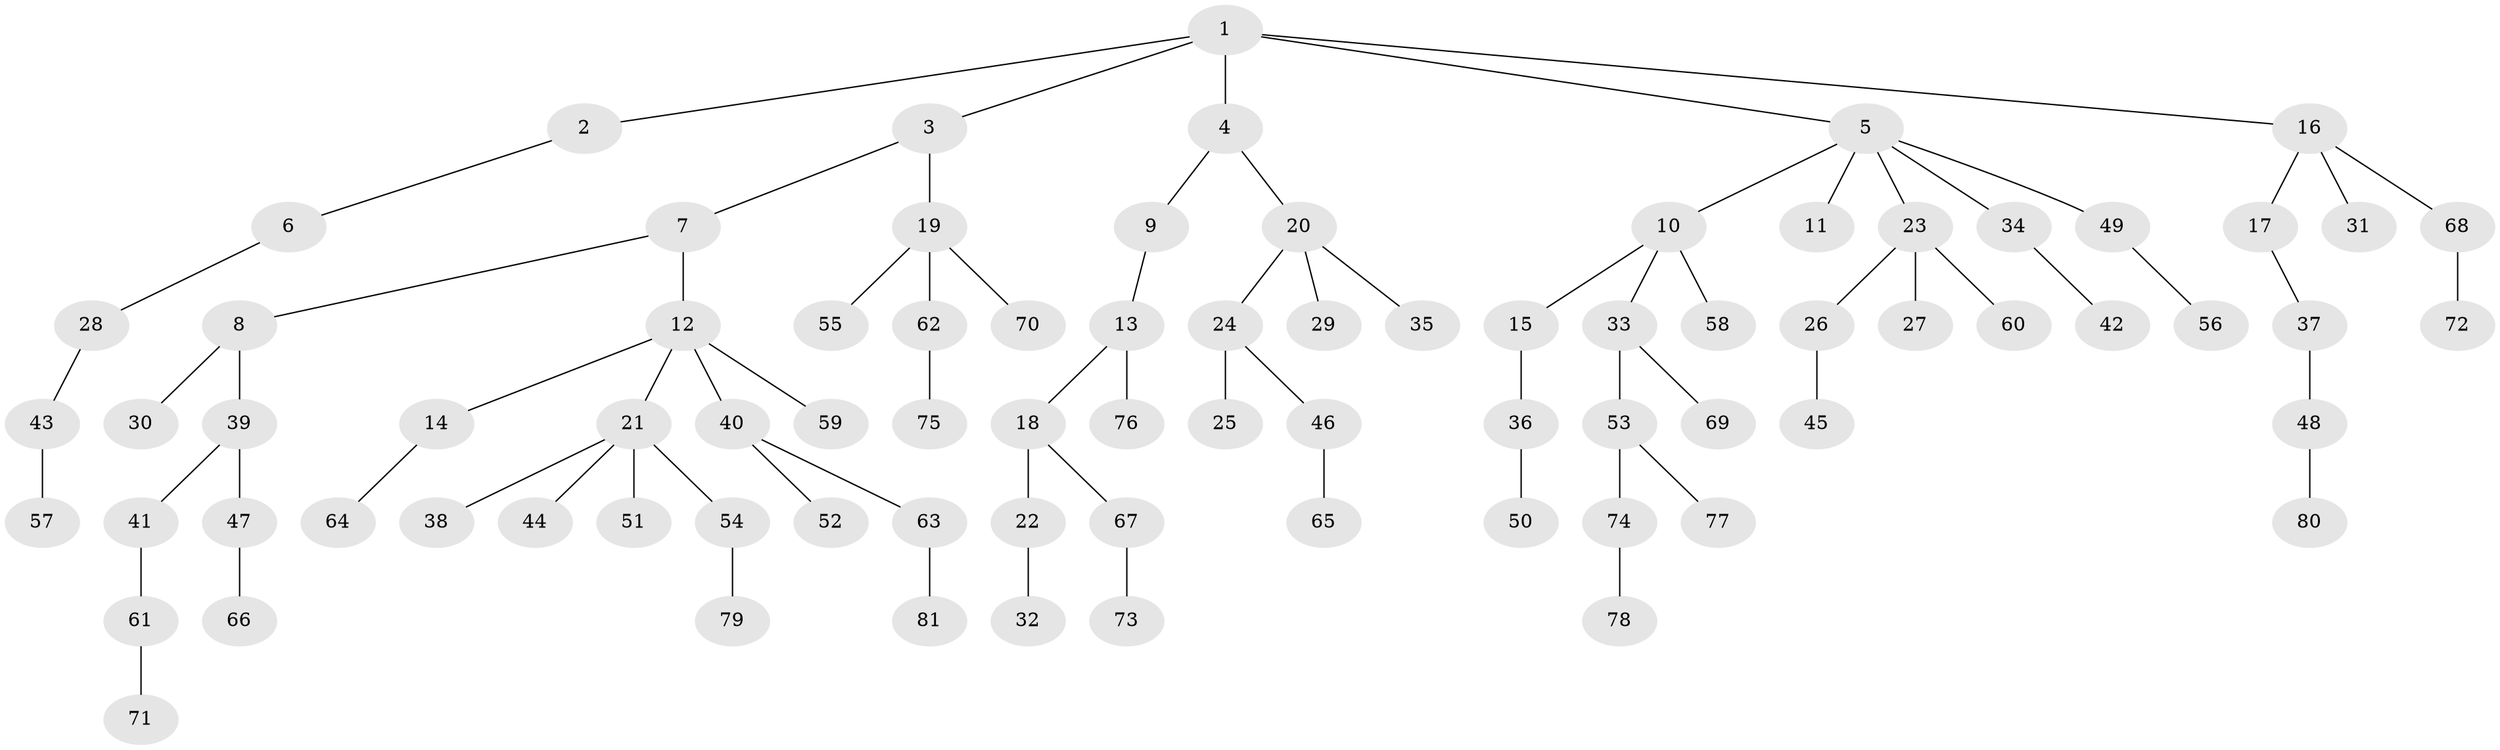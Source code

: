 // coarse degree distribution, {5: 0.0625, 3: 0.08333333333333333, 2: 0.125, 6: 0.020833333333333332, 4: 0.10416666666666667, 1: 0.6041666666666666}
// Generated by graph-tools (version 1.1) at 2025/24/03/03/25 07:24:06]
// undirected, 81 vertices, 80 edges
graph export_dot {
graph [start="1"]
  node [color=gray90,style=filled];
  1;
  2;
  3;
  4;
  5;
  6;
  7;
  8;
  9;
  10;
  11;
  12;
  13;
  14;
  15;
  16;
  17;
  18;
  19;
  20;
  21;
  22;
  23;
  24;
  25;
  26;
  27;
  28;
  29;
  30;
  31;
  32;
  33;
  34;
  35;
  36;
  37;
  38;
  39;
  40;
  41;
  42;
  43;
  44;
  45;
  46;
  47;
  48;
  49;
  50;
  51;
  52;
  53;
  54;
  55;
  56;
  57;
  58;
  59;
  60;
  61;
  62;
  63;
  64;
  65;
  66;
  67;
  68;
  69;
  70;
  71;
  72;
  73;
  74;
  75;
  76;
  77;
  78;
  79;
  80;
  81;
  1 -- 2;
  1 -- 3;
  1 -- 4;
  1 -- 5;
  1 -- 16;
  2 -- 6;
  3 -- 7;
  3 -- 19;
  4 -- 9;
  4 -- 20;
  5 -- 10;
  5 -- 11;
  5 -- 23;
  5 -- 34;
  5 -- 49;
  6 -- 28;
  7 -- 8;
  7 -- 12;
  8 -- 30;
  8 -- 39;
  9 -- 13;
  10 -- 15;
  10 -- 33;
  10 -- 58;
  12 -- 14;
  12 -- 21;
  12 -- 40;
  12 -- 59;
  13 -- 18;
  13 -- 76;
  14 -- 64;
  15 -- 36;
  16 -- 17;
  16 -- 31;
  16 -- 68;
  17 -- 37;
  18 -- 22;
  18 -- 67;
  19 -- 55;
  19 -- 62;
  19 -- 70;
  20 -- 24;
  20 -- 29;
  20 -- 35;
  21 -- 38;
  21 -- 44;
  21 -- 51;
  21 -- 54;
  22 -- 32;
  23 -- 26;
  23 -- 27;
  23 -- 60;
  24 -- 25;
  24 -- 46;
  26 -- 45;
  28 -- 43;
  33 -- 53;
  33 -- 69;
  34 -- 42;
  36 -- 50;
  37 -- 48;
  39 -- 41;
  39 -- 47;
  40 -- 52;
  40 -- 63;
  41 -- 61;
  43 -- 57;
  46 -- 65;
  47 -- 66;
  48 -- 80;
  49 -- 56;
  53 -- 74;
  53 -- 77;
  54 -- 79;
  61 -- 71;
  62 -- 75;
  63 -- 81;
  67 -- 73;
  68 -- 72;
  74 -- 78;
}

